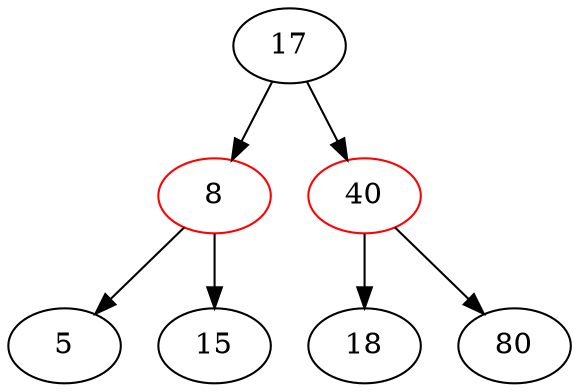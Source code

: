digraph BinarySearchTree {
"17" [color=black]
"17" -> "8"
"8" [color=red]
"8" -> "5"
"5" [color=black]
"8" -> "15"
"15" [color=black]
"17" -> "40"
"40" [color=red]
"40" -> "18"
"18" [color=black]
"40" -> "80"
"80" [color=black]
}
